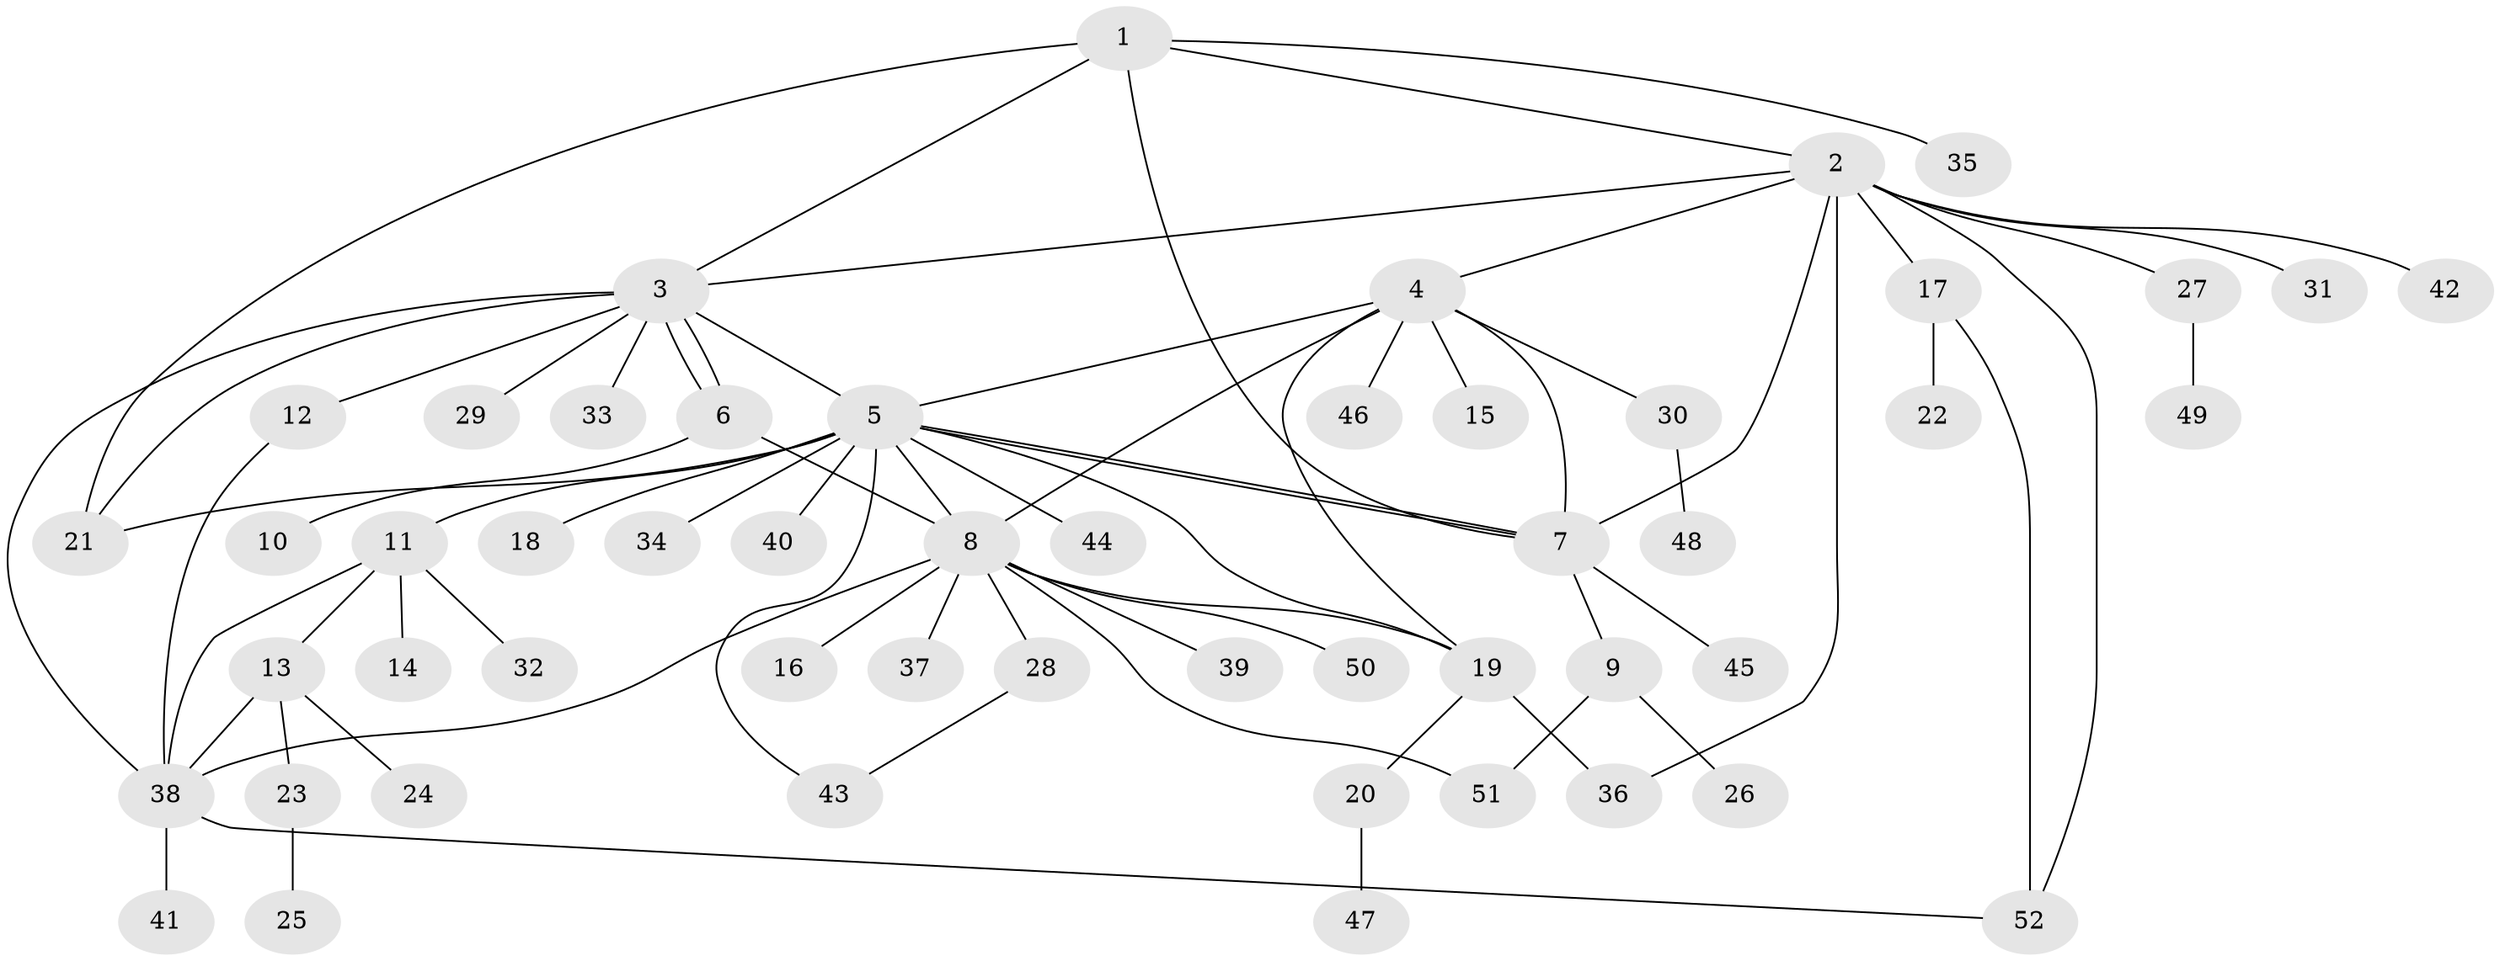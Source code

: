 // coarse degree distribution, {4: 0.10526315789473684, 9: 0.02631578947368421, 13: 0.02631578947368421, 15: 0.02631578947368421, 11: 0.02631578947368421, 3: 0.07894736842105263, 6: 0.02631578947368421, 1: 0.6052631578947368, 2: 0.07894736842105263}
// Generated by graph-tools (version 1.1) at 2025/51/02/27/25 19:51:59]
// undirected, 52 vertices, 73 edges
graph export_dot {
graph [start="1"]
  node [color=gray90,style=filled];
  1;
  2;
  3;
  4;
  5;
  6;
  7;
  8;
  9;
  10;
  11;
  12;
  13;
  14;
  15;
  16;
  17;
  18;
  19;
  20;
  21;
  22;
  23;
  24;
  25;
  26;
  27;
  28;
  29;
  30;
  31;
  32;
  33;
  34;
  35;
  36;
  37;
  38;
  39;
  40;
  41;
  42;
  43;
  44;
  45;
  46;
  47;
  48;
  49;
  50;
  51;
  52;
  1 -- 2;
  1 -- 3;
  1 -- 7;
  1 -- 21;
  1 -- 35;
  2 -- 3;
  2 -- 4;
  2 -- 7;
  2 -- 17;
  2 -- 27;
  2 -- 31;
  2 -- 36;
  2 -- 42;
  2 -- 52;
  3 -- 5;
  3 -- 6;
  3 -- 6;
  3 -- 12;
  3 -- 21;
  3 -- 29;
  3 -- 33;
  3 -- 38;
  4 -- 5;
  4 -- 7;
  4 -- 8;
  4 -- 15;
  4 -- 19;
  4 -- 30;
  4 -- 46;
  5 -- 7;
  5 -- 7;
  5 -- 8;
  5 -- 11;
  5 -- 18;
  5 -- 19;
  5 -- 21;
  5 -- 34;
  5 -- 40;
  5 -- 43;
  5 -- 44;
  6 -- 8;
  6 -- 10;
  7 -- 9;
  7 -- 45;
  8 -- 16;
  8 -- 19;
  8 -- 28;
  8 -- 37;
  8 -- 38;
  8 -- 39;
  8 -- 50;
  8 -- 51;
  9 -- 26;
  9 -- 51;
  11 -- 13;
  11 -- 14;
  11 -- 32;
  11 -- 38;
  12 -- 38;
  13 -- 23;
  13 -- 24;
  13 -- 38;
  17 -- 22;
  17 -- 52;
  19 -- 20;
  19 -- 36;
  20 -- 47;
  23 -- 25;
  27 -- 49;
  28 -- 43;
  30 -- 48;
  38 -- 41;
  38 -- 52;
}
